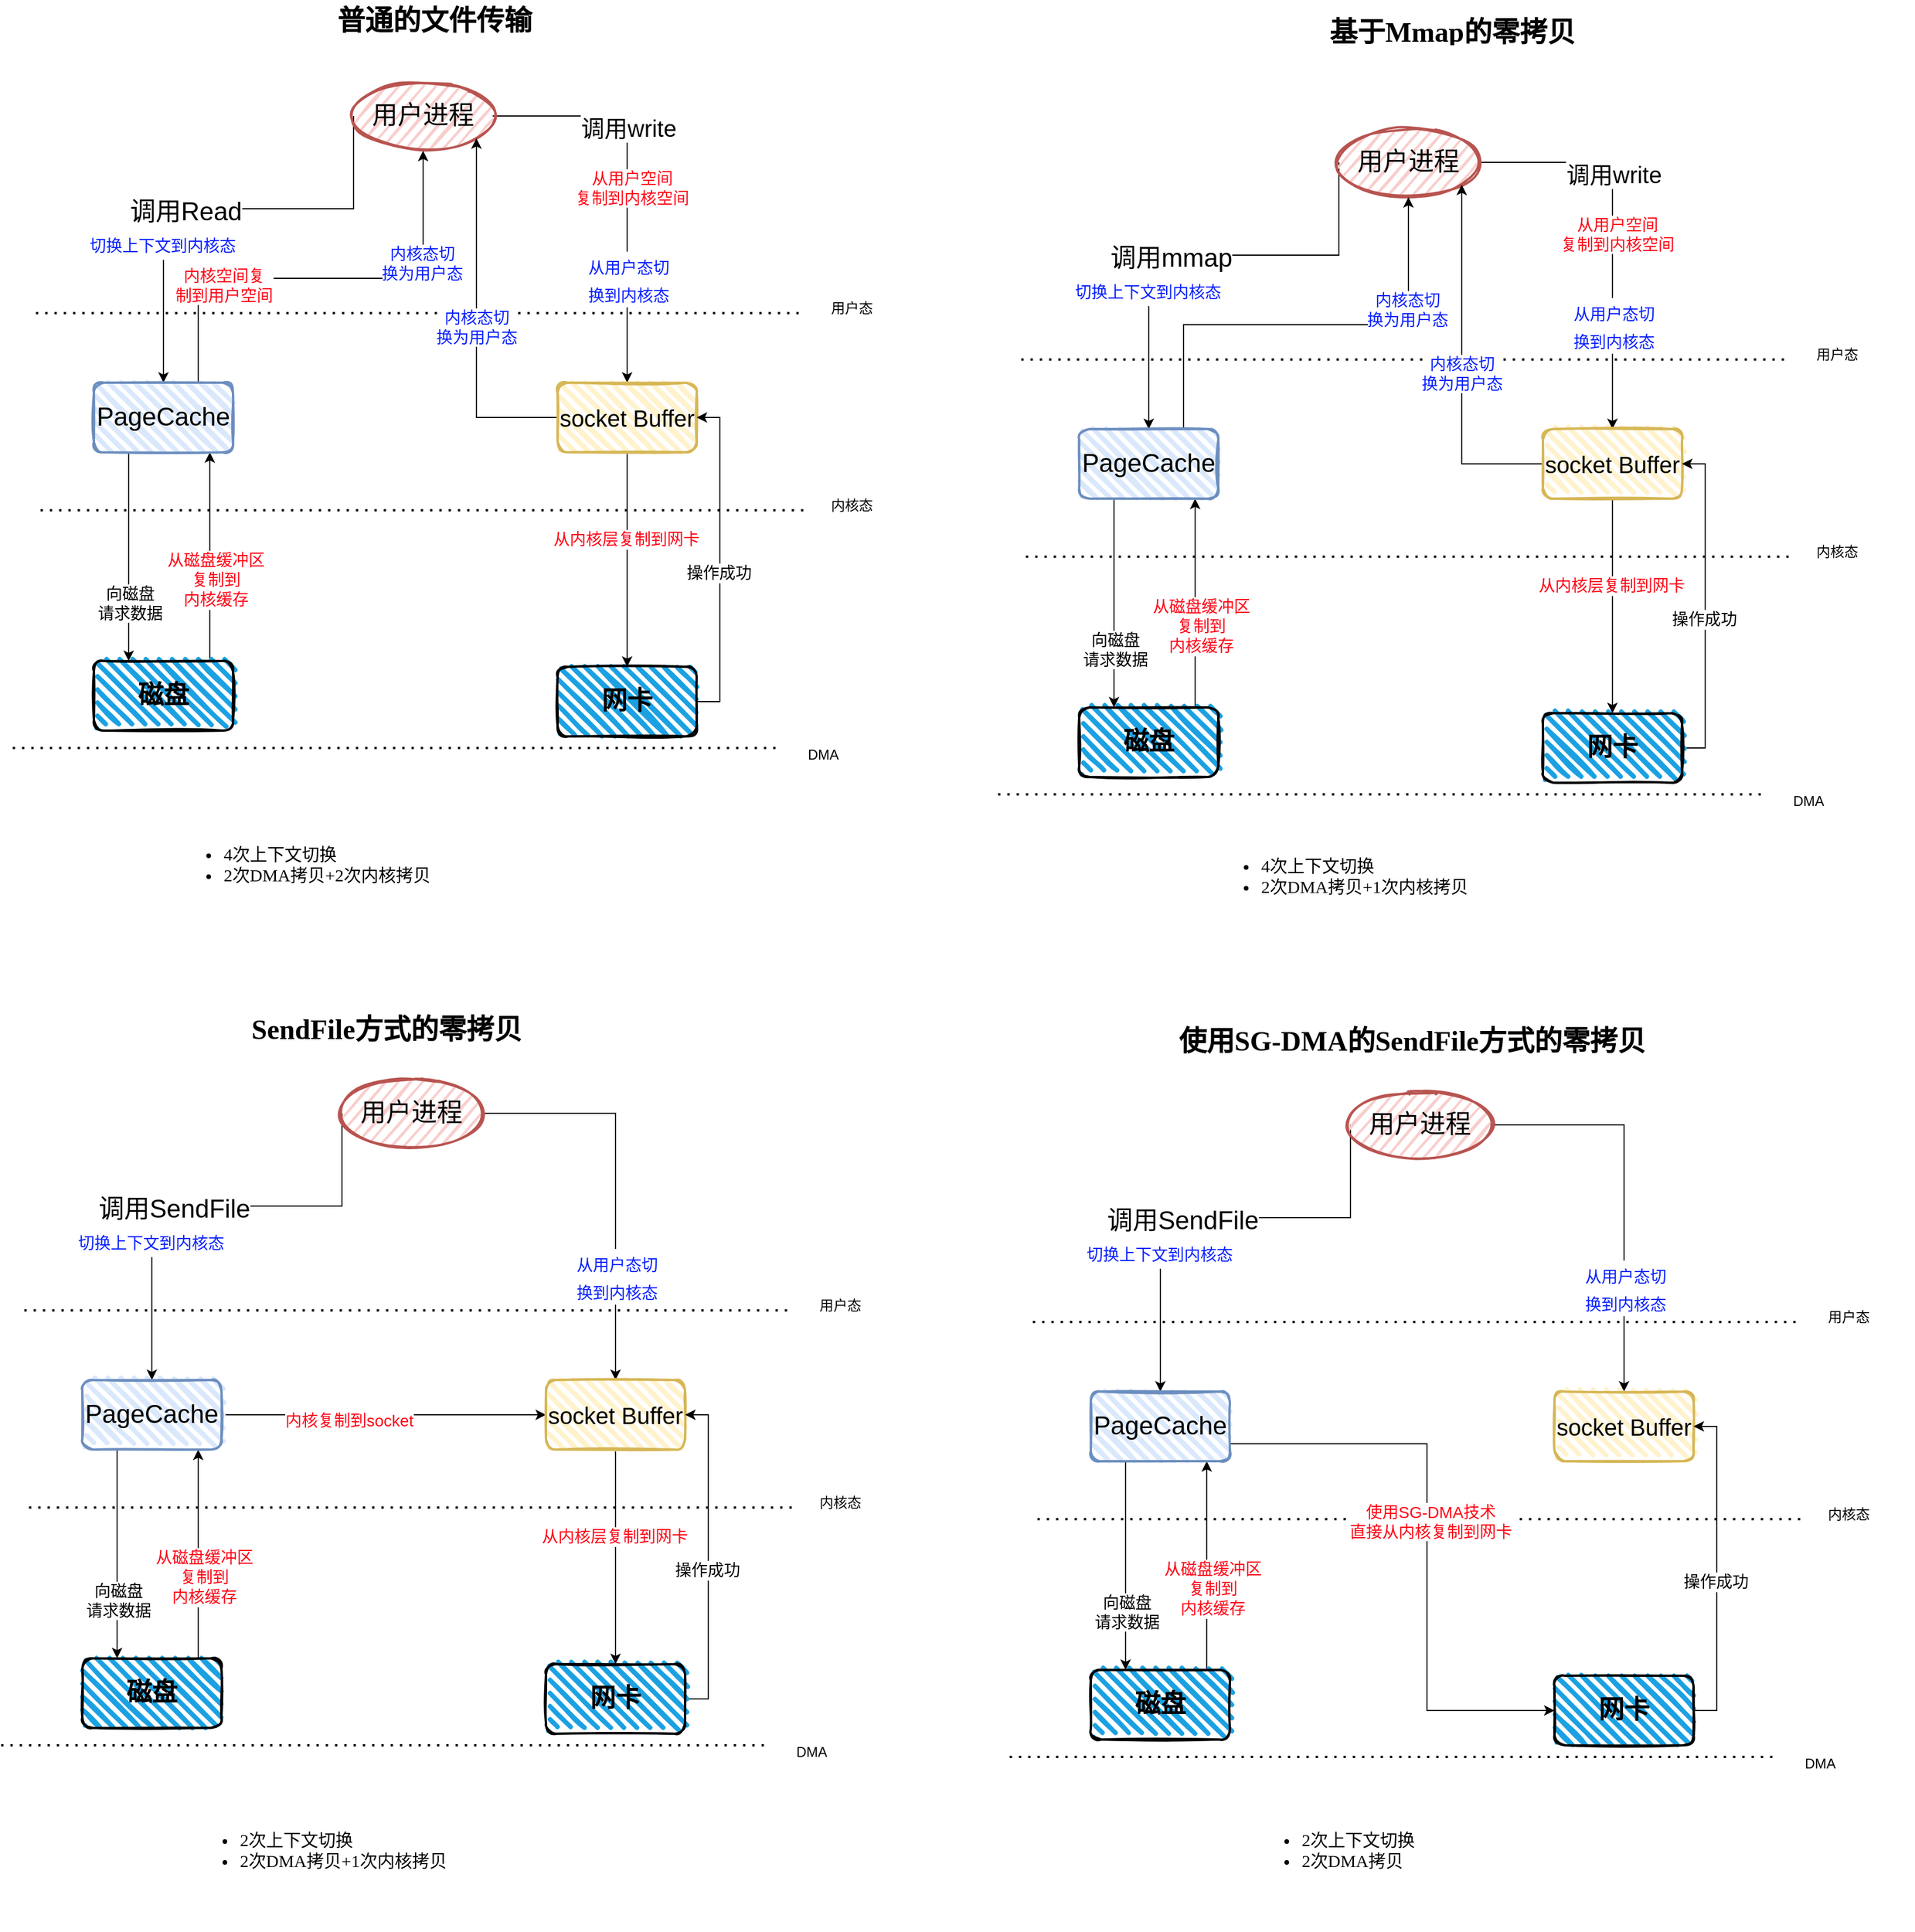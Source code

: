 <mxfile version="20.0.3" type="github">
  <diagram id="3L6O_lImzKorQvmIJOO7" name="第 1 页">
    <mxGraphModel dx="2946" dy="1603" grid="1" gridSize="10" guides="1" tooltips="1" connect="1" arrows="1" fold="1" page="1" pageScale="1" pageWidth="827" pageHeight="1169" math="0" shadow="0">
      <root>
        <mxCell id="0" />
        <mxCell id="1" parent="0" />
        <mxCell id="mh9Fd2oe_hD2y2MzJxfC-1" value="" style="endArrow=none;dashed=1;html=1;dashPattern=1 3;strokeWidth=2;rounded=0;" edge="1" parent="1">
          <mxGeometry width="50" height="50" relative="1" as="geometry">
            <mxPoint x="80" y="310" as="sourcePoint" />
            <mxPoint x="740" y="310" as="targetPoint" />
          </mxGeometry>
        </mxCell>
        <mxCell id="mh9Fd2oe_hD2y2MzJxfC-2" value="" style="endArrow=none;dashed=1;html=1;dashPattern=1 3;strokeWidth=2;rounded=0;" edge="1" parent="1">
          <mxGeometry width="50" height="50" relative="1" as="geometry">
            <mxPoint x="84" y="480" as="sourcePoint" />
            <mxPoint x="744" y="480" as="targetPoint" />
          </mxGeometry>
        </mxCell>
        <mxCell id="mh9Fd2oe_hD2y2MzJxfC-3" value="" style="endArrow=none;dashed=1;html=1;dashPattern=1 3;strokeWidth=2;rounded=0;" edge="1" parent="1">
          <mxGeometry width="50" height="50" relative="1" as="geometry">
            <mxPoint x="60" y="685" as="sourcePoint" />
            <mxPoint x="720" y="685" as="targetPoint" />
            <Array as="points">
              <mxPoint x="380" y="685" />
            </Array>
          </mxGeometry>
        </mxCell>
        <mxCell id="mh9Fd2oe_hD2y2MzJxfC-4" value="用户态" style="text;strokeColor=none;fillColor=none;align=left;verticalAlign=middle;spacingLeft=4;spacingRight=4;overflow=hidden;points=[[0,0.5],[1,0.5]];portConstraint=eastwest;rotatable=0;" vertex="1" parent="1">
          <mxGeometry x="760" y="290" width="80" height="30" as="geometry" />
        </mxCell>
        <mxCell id="mh9Fd2oe_hD2y2MzJxfC-5" value="内核态" style="text;strokeColor=none;fillColor=none;align=left;verticalAlign=middle;spacingLeft=4;spacingRight=4;overflow=hidden;points=[[0,0.5],[1,0.5]];portConstraint=eastwest;rotatable=0;" vertex="1" parent="1">
          <mxGeometry x="760" y="460" width="80" height="30" as="geometry" />
        </mxCell>
        <mxCell id="mh9Fd2oe_hD2y2MzJxfC-6" value="DMA" style="text;strokeColor=none;fillColor=none;align=left;verticalAlign=middle;spacingLeft=4;spacingRight=4;overflow=hidden;points=[[0,0.5],[1,0.5]];portConstraint=eastwest;rotatable=0;" vertex="1" parent="1">
          <mxGeometry x="740" y="675" width="80" height="30" as="geometry" />
        </mxCell>
        <mxCell id="mh9Fd2oe_hD2y2MzJxfC-16" style="edgeStyle=orthogonalEdgeStyle;rounded=0;orthogonalLoop=1;jettySize=auto;html=1;fontSize=14;" edge="1" parent="1" source="mh9Fd2oe_hD2y2MzJxfC-7" target="mh9Fd2oe_hD2y2MzJxfC-12">
          <mxGeometry relative="1" as="geometry">
            <mxPoint x="190" y="490" as="targetPoint" />
            <Array as="points">
              <mxPoint x="230" y="500" />
              <mxPoint x="230" y="500" />
            </Array>
          </mxGeometry>
        </mxCell>
        <mxCell id="mh9Fd2oe_hD2y2MzJxfC-18" value="从磁盘缓冲区&lt;br&gt;复制到&lt;br&gt;内核缓存" style="edgeLabel;html=1;align=center;verticalAlign=middle;resizable=0;points=[];fontSize=14;fontColor=#FF0516;" vertex="1" connectable="0" parent="mh9Fd2oe_hD2y2MzJxfC-16">
          <mxGeometry x="0.222" y="-5" relative="1" as="geometry">
            <mxPoint y="40" as="offset" />
          </mxGeometry>
        </mxCell>
        <mxCell id="mh9Fd2oe_hD2y2MzJxfC-7" value="&lt;b&gt;&lt;font style=&quot;font-size: 22px;&quot;&gt;磁盘&lt;/font&gt;&lt;/b&gt;" style="rounded=1;whiteSpace=wrap;html=1;strokeWidth=2;fillWeight=4;hachureGap=8;hachureAngle=45;fillColor=#1ba1e2;sketch=1;" vertex="1" parent="1">
          <mxGeometry x="130" y="610" width="120" height="60" as="geometry" />
        </mxCell>
        <mxCell id="mh9Fd2oe_hD2y2MzJxfC-11" style="edgeStyle=orthogonalEdgeStyle;rounded=0;orthogonalLoop=1;jettySize=auto;html=1;exitX=0;exitY=0.5;exitDx=0;exitDy=0;fontSize=22;" edge="1" parent="1" source="mh9Fd2oe_hD2y2MzJxfC-10" target="mh9Fd2oe_hD2y2MzJxfC-12">
          <mxGeometry relative="1" as="geometry">
            <mxPoint x="190" y="370" as="targetPoint" />
            <Array as="points">
              <mxPoint x="190" y="220" />
            </Array>
          </mxGeometry>
        </mxCell>
        <mxCell id="mh9Fd2oe_hD2y2MzJxfC-13" value="调用Read" style="edgeLabel;html=1;align=center;verticalAlign=middle;resizable=0;points=[];fontSize=22;" vertex="1" connectable="0" parent="mh9Fd2oe_hD2y2MzJxfC-11">
          <mxGeometry x="0.142" y="3" relative="1" as="geometry">
            <mxPoint as="offset" />
          </mxGeometry>
        </mxCell>
        <mxCell id="mh9Fd2oe_hD2y2MzJxfC-14" value="&lt;font style=&quot;font-size: 14px;&quot;&gt;切换上下文到内核态&lt;/font&gt;" style="edgeLabel;html=1;align=center;verticalAlign=middle;resizable=0;points=[];fontSize=22;fontColor=#0820FF;" vertex="1" connectable="0" parent="mh9Fd2oe_hD2y2MzJxfC-11">
          <mxGeometry x="0.392" y="-1" relative="1" as="geometry">
            <mxPoint as="offset" />
          </mxGeometry>
        </mxCell>
        <mxCell id="mh9Fd2oe_hD2y2MzJxfC-23" style="edgeStyle=orthogonalEdgeStyle;rounded=0;orthogonalLoop=1;jettySize=auto;html=1;exitX=1;exitY=0.5;exitDx=0;exitDy=0;fontSize=20;" edge="1" parent="1" source="mh9Fd2oe_hD2y2MzJxfC-10" target="mh9Fd2oe_hD2y2MzJxfC-21">
          <mxGeometry relative="1" as="geometry">
            <mxPoint x="620" y="360" as="targetPoint" />
            <Array as="points">
              <mxPoint x="590" y="140" />
            </Array>
          </mxGeometry>
        </mxCell>
        <mxCell id="mh9Fd2oe_hD2y2MzJxfC-24" value="调用write" style="edgeLabel;html=1;align=center;verticalAlign=middle;resizable=0;points=[];fontSize=20;" vertex="1" connectable="0" parent="mh9Fd2oe_hD2y2MzJxfC-23">
          <mxGeometry x="0.022" y="1" relative="1" as="geometry">
            <mxPoint y="-51" as="offset" />
          </mxGeometry>
        </mxCell>
        <mxCell id="mh9Fd2oe_hD2y2MzJxfC-26" value="&lt;font style=&quot;font-size: 14px;&quot;&gt;从用户态切&lt;br&gt;换到内核态&lt;/font&gt;" style="edgeLabel;html=1;align=center;verticalAlign=middle;resizable=0;points=[];fontSize=20;fontColor=#0820FF;" vertex="1" connectable="0" parent="mh9Fd2oe_hD2y2MzJxfC-23">
          <mxGeometry x="0.479" y="1" relative="1" as="geometry">
            <mxPoint as="offset" />
          </mxGeometry>
        </mxCell>
        <mxCell id="mh9Fd2oe_hD2y2MzJxfC-37" value="从用户空间&lt;br&gt;复制到内核空间" style="edgeLabel;html=1;align=center;verticalAlign=middle;resizable=0;points=[];fontSize=14;fontColor=#FF0516;" vertex="1" connectable="0" parent="mh9Fd2oe_hD2y2MzJxfC-23">
          <mxGeometry x="0.025" y="4" relative="1" as="geometry">
            <mxPoint as="offset" />
          </mxGeometry>
        </mxCell>
        <mxCell id="mh9Fd2oe_hD2y2MzJxfC-10" value="用户进程" style="ellipse;whiteSpace=wrap;html=1;strokeWidth=2;fillWeight=2;hachureGap=8;fillColor=#f8cecc;fillStyle=dots;sketch=1;fontSize=22;strokeColor=#b85450;" vertex="1" parent="1">
          <mxGeometry x="354" y="110" width="120" height="60" as="geometry" />
        </mxCell>
        <mxCell id="mh9Fd2oe_hD2y2MzJxfC-15" style="edgeStyle=orthogonalEdgeStyle;rounded=0;orthogonalLoop=1;jettySize=auto;html=1;exitX=0.5;exitY=1;exitDx=0;exitDy=0;fontSize=14;" edge="1" parent="1" source="mh9Fd2oe_hD2y2MzJxfC-12" target="mh9Fd2oe_hD2y2MzJxfC-7">
          <mxGeometry relative="1" as="geometry">
            <Array as="points">
              <mxPoint x="160" y="430" />
            </Array>
          </mxGeometry>
        </mxCell>
        <mxCell id="mh9Fd2oe_hD2y2MzJxfC-17" value="向磁盘&lt;br&gt;请求数据" style="edgeLabel;html=1;align=center;verticalAlign=middle;resizable=0;points=[];fontSize=14;" vertex="1" connectable="0" parent="mh9Fd2oe_hD2y2MzJxfC-15">
          <mxGeometry x="0.007" y="1" relative="1" as="geometry">
            <mxPoint y="54" as="offset" />
          </mxGeometry>
        </mxCell>
        <mxCell id="mh9Fd2oe_hD2y2MzJxfC-19" style="edgeStyle=orthogonalEdgeStyle;rounded=0;orthogonalLoop=1;jettySize=auto;html=1;exitX=0.75;exitY=0;exitDx=0;exitDy=0;fontSize=14;entryX=0.5;entryY=1;entryDx=0;entryDy=0;" edge="1" parent="1" source="mh9Fd2oe_hD2y2MzJxfC-12" target="mh9Fd2oe_hD2y2MzJxfC-10">
          <mxGeometry relative="1" as="geometry">
            <mxPoint x="390" y="240" as="targetPoint" />
            <Array as="points">
              <mxPoint x="220" y="280" />
              <mxPoint x="414" y="280" />
            </Array>
          </mxGeometry>
        </mxCell>
        <mxCell id="mh9Fd2oe_hD2y2MzJxfC-32" value="内核态切&lt;br&gt;换为用户态" style="edgeLabel;html=1;align=center;verticalAlign=middle;resizable=0;points=[];fontSize=14;fontColor=#0820FF;" vertex="1" connectable="0" parent="mh9Fd2oe_hD2y2MzJxfC-19">
          <mxGeometry x="0.51" y="1" relative="1" as="geometry">
            <mxPoint as="offset" />
          </mxGeometry>
        </mxCell>
        <mxCell id="mh9Fd2oe_hD2y2MzJxfC-132" value="内核空间复&lt;br&gt;制到用户空间" style="edgeLabel;html=1;align=center;verticalAlign=middle;resizable=0;points=[];fontSize=14;fontColor=#FF0516;" vertex="1" connectable="0" parent="mh9Fd2oe_hD2y2MzJxfC-19">
          <mxGeometry x="-0.433" y="-6" relative="1" as="geometry">
            <mxPoint as="offset" />
          </mxGeometry>
        </mxCell>
        <mxCell id="mh9Fd2oe_hD2y2MzJxfC-12" value="PageCache" style="rounded=1;whiteSpace=wrap;html=1;strokeWidth=2;fillWeight=4;hachureGap=8;hachureAngle=45;fillColor=#dae8fc;sketch=1;fontSize=22;strokeColor=#6c8ebf;" vertex="1" parent="1">
          <mxGeometry x="130" y="370" width="120" height="60" as="geometry" />
        </mxCell>
        <mxCell id="mh9Fd2oe_hD2y2MzJxfC-30" style="edgeStyle=orthogonalEdgeStyle;rounded=0;orthogonalLoop=1;jettySize=auto;html=1;entryX=0.5;entryY=0;entryDx=0;entryDy=0;fontSize=14;" edge="1" parent="1" source="mh9Fd2oe_hD2y2MzJxfC-21" target="mh9Fd2oe_hD2y2MzJxfC-29">
          <mxGeometry relative="1" as="geometry" />
        </mxCell>
        <mxCell id="mh9Fd2oe_hD2y2MzJxfC-31" value="从内核层复制到网卡" style="edgeLabel;html=1;align=center;verticalAlign=middle;resizable=0;points=[];fontSize=14;fontColor=#FF0516;" vertex="1" connectable="0" parent="mh9Fd2oe_hD2y2MzJxfC-30">
          <mxGeometry x="-0.193" y="-1" relative="1" as="geometry">
            <mxPoint as="offset" />
          </mxGeometry>
        </mxCell>
        <mxCell id="mh9Fd2oe_hD2y2MzJxfC-35" style="edgeStyle=orthogonalEdgeStyle;rounded=0;orthogonalLoop=1;jettySize=auto;html=1;fontSize=14;" edge="1" parent="1" source="mh9Fd2oe_hD2y2MzJxfC-21" target="mh9Fd2oe_hD2y2MzJxfC-10">
          <mxGeometry relative="1" as="geometry">
            <mxPoint x="490" y="220" as="targetPoint" />
            <Array as="points">
              <mxPoint x="460" y="400" />
            </Array>
          </mxGeometry>
        </mxCell>
        <mxCell id="mh9Fd2oe_hD2y2MzJxfC-36" value="内核态切&lt;br&gt;换为用户态" style="edgeLabel;html=1;align=center;verticalAlign=middle;resizable=0;points=[];fontSize=14;fontColor=#0820FF;" vertex="1" connectable="0" parent="mh9Fd2oe_hD2y2MzJxfC-35">
          <mxGeometry x="-0.236" relative="1" as="geometry">
            <mxPoint y="-30" as="offset" />
          </mxGeometry>
        </mxCell>
        <mxCell id="mh9Fd2oe_hD2y2MzJxfC-21" value="&lt;font style=&quot;font-size: 20px;&quot;&gt;socket Buffer&lt;/font&gt;" style="rounded=1;whiteSpace=wrap;html=1;strokeWidth=2;fillWeight=4;hachureGap=8;hachureAngle=45;fillColor=#fff2cc;sketch=1;fontSize=14;strokeColor=#d6b656;" vertex="1" parent="1">
          <mxGeometry x="530" y="370" width="120" height="60" as="geometry" />
        </mxCell>
        <mxCell id="mh9Fd2oe_hD2y2MzJxfC-33" style="edgeStyle=orthogonalEdgeStyle;rounded=0;orthogonalLoop=1;jettySize=auto;html=1;entryX=1;entryY=0.5;entryDx=0;entryDy=0;fontSize=14;" edge="1" parent="1" source="mh9Fd2oe_hD2y2MzJxfC-29" target="mh9Fd2oe_hD2y2MzJxfC-21">
          <mxGeometry relative="1" as="geometry">
            <Array as="points">
              <mxPoint x="670" y="645" />
              <mxPoint x="670" y="400" />
            </Array>
          </mxGeometry>
        </mxCell>
        <mxCell id="mh9Fd2oe_hD2y2MzJxfC-34" value="操作成功" style="edgeLabel;html=1;align=center;verticalAlign=middle;resizable=0;points=[];fontSize=14;" vertex="1" connectable="0" parent="mh9Fd2oe_hD2y2MzJxfC-33">
          <mxGeometry x="-0.081" y="1" relative="1" as="geometry">
            <mxPoint as="offset" />
          </mxGeometry>
        </mxCell>
        <mxCell id="mh9Fd2oe_hD2y2MzJxfC-29" value="&lt;b&gt;&lt;font style=&quot;font-size: 22px;&quot;&gt;网卡&lt;/font&gt;&lt;/b&gt;" style="rounded=1;whiteSpace=wrap;html=1;strokeWidth=2;fillWeight=4;hachureGap=8;hachureAngle=45;fillColor=#1ba1e2;sketch=1;" vertex="1" parent="1">
          <mxGeometry x="530" y="615" width="120" height="60" as="geometry" />
        </mxCell>
        <mxCell id="mh9Fd2oe_hD2y2MzJxfC-42" value="" style="endArrow=none;dashed=1;html=1;dashPattern=1 3;strokeWidth=2;rounded=0;" edge="1" parent="1">
          <mxGeometry width="50" height="50" relative="1" as="geometry">
            <mxPoint x="70" y="1170" as="sourcePoint" />
            <mxPoint x="730" y="1170" as="targetPoint" />
          </mxGeometry>
        </mxCell>
        <mxCell id="mh9Fd2oe_hD2y2MzJxfC-43" value="" style="endArrow=none;dashed=1;html=1;dashPattern=1 3;strokeWidth=2;rounded=0;" edge="1" parent="1">
          <mxGeometry width="50" height="50" relative="1" as="geometry">
            <mxPoint x="74" y="1340" as="sourcePoint" />
            <mxPoint x="734" y="1340" as="targetPoint" />
          </mxGeometry>
        </mxCell>
        <mxCell id="mh9Fd2oe_hD2y2MzJxfC-44" value="" style="endArrow=none;dashed=1;html=1;dashPattern=1 3;strokeWidth=2;rounded=0;" edge="1" parent="1">
          <mxGeometry width="50" height="50" relative="1" as="geometry">
            <mxPoint x="50" y="1545" as="sourcePoint" />
            <mxPoint x="710" y="1545" as="targetPoint" />
            <Array as="points">
              <mxPoint x="370" y="1545" />
            </Array>
          </mxGeometry>
        </mxCell>
        <mxCell id="mh9Fd2oe_hD2y2MzJxfC-45" value="用户态" style="text;strokeColor=none;fillColor=none;align=left;verticalAlign=middle;spacingLeft=4;spacingRight=4;overflow=hidden;points=[[0,0.5],[1,0.5]];portConstraint=eastwest;rotatable=0;" vertex="1" parent="1">
          <mxGeometry x="750" y="1150" width="80" height="30" as="geometry" />
        </mxCell>
        <mxCell id="mh9Fd2oe_hD2y2MzJxfC-46" value="内核态" style="text;strokeColor=none;fillColor=none;align=left;verticalAlign=middle;spacingLeft=4;spacingRight=4;overflow=hidden;points=[[0,0.5],[1,0.5]];portConstraint=eastwest;rotatable=0;" vertex="1" parent="1">
          <mxGeometry x="750" y="1320" width="80" height="30" as="geometry" />
        </mxCell>
        <mxCell id="mh9Fd2oe_hD2y2MzJxfC-47" value="DMA" style="text;strokeColor=none;fillColor=none;align=left;verticalAlign=middle;spacingLeft=4;spacingRight=4;overflow=hidden;points=[[0,0.5],[1,0.5]];portConstraint=eastwest;rotatable=0;" vertex="1" parent="1">
          <mxGeometry x="730" y="1535" width="80" height="30" as="geometry" />
        </mxCell>
        <mxCell id="mh9Fd2oe_hD2y2MzJxfC-48" style="edgeStyle=orthogonalEdgeStyle;rounded=0;orthogonalLoop=1;jettySize=auto;html=1;fontSize=14;" edge="1" parent="1" source="mh9Fd2oe_hD2y2MzJxfC-50" target="mh9Fd2oe_hD2y2MzJxfC-63">
          <mxGeometry relative="1" as="geometry">
            <mxPoint x="180" y="1350" as="targetPoint" />
            <Array as="points">
              <mxPoint x="220" y="1360" />
              <mxPoint x="220" y="1360" />
            </Array>
          </mxGeometry>
        </mxCell>
        <mxCell id="mh9Fd2oe_hD2y2MzJxfC-49" value="从磁盘缓冲区&lt;br&gt;复制到&lt;br&gt;内核缓存" style="edgeLabel;html=1;align=center;verticalAlign=middle;resizable=0;points=[];fontSize=14;fontColor=#FF0516;" vertex="1" connectable="0" parent="mh9Fd2oe_hD2y2MzJxfC-48">
          <mxGeometry x="0.222" y="-5" relative="1" as="geometry">
            <mxPoint y="40" as="offset" />
          </mxGeometry>
        </mxCell>
        <mxCell id="mh9Fd2oe_hD2y2MzJxfC-50" value="&lt;b&gt;&lt;font style=&quot;font-size: 22px;&quot;&gt;磁盘&lt;/font&gt;&lt;/b&gt;" style="rounded=1;whiteSpace=wrap;html=1;strokeWidth=2;fillWeight=4;hachureGap=8;hachureAngle=45;fillColor=#1ba1e2;sketch=1;" vertex="1" parent="1">
          <mxGeometry x="120" y="1470" width="120" height="60" as="geometry" />
        </mxCell>
        <mxCell id="mh9Fd2oe_hD2y2MzJxfC-51" style="edgeStyle=orthogonalEdgeStyle;rounded=0;orthogonalLoop=1;jettySize=auto;html=1;exitX=0;exitY=0.5;exitDx=0;exitDy=0;fontSize=22;" edge="1" parent="1" source="mh9Fd2oe_hD2y2MzJxfC-58" target="mh9Fd2oe_hD2y2MzJxfC-63">
          <mxGeometry relative="1" as="geometry">
            <mxPoint x="180" y="1230" as="targetPoint" />
            <Array as="points">
              <mxPoint x="180" y="1080" />
            </Array>
          </mxGeometry>
        </mxCell>
        <mxCell id="mh9Fd2oe_hD2y2MzJxfC-52" value="调用SendFile" style="edgeLabel;html=1;align=center;verticalAlign=middle;resizable=0;points=[];fontSize=22;" vertex="1" connectable="0" parent="mh9Fd2oe_hD2y2MzJxfC-51">
          <mxGeometry x="0.142" y="3" relative="1" as="geometry">
            <mxPoint as="offset" />
          </mxGeometry>
        </mxCell>
        <mxCell id="mh9Fd2oe_hD2y2MzJxfC-53" value="&lt;font style=&quot;font-size: 14px;&quot;&gt;切换上下文到内核态&lt;/font&gt;" style="edgeLabel;html=1;align=center;verticalAlign=middle;resizable=0;points=[];fontSize=22;fontColor=#0820FF;" vertex="1" connectable="0" parent="mh9Fd2oe_hD2y2MzJxfC-51">
          <mxGeometry x="0.392" y="-1" relative="1" as="geometry">
            <mxPoint as="offset" />
          </mxGeometry>
        </mxCell>
        <mxCell id="mh9Fd2oe_hD2y2MzJxfC-54" style="edgeStyle=orthogonalEdgeStyle;rounded=0;orthogonalLoop=1;jettySize=auto;html=1;exitX=1;exitY=0.5;exitDx=0;exitDy=0;fontSize=20;" edge="1" parent="1" source="mh9Fd2oe_hD2y2MzJxfC-58" target="mh9Fd2oe_hD2y2MzJxfC-68">
          <mxGeometry relative="1" as="geometry">
            <mxPoint x="610" y="1220" as="targetPoint" />
            <Array as="points">
              <mxPoint x="580" y="1000" />
            </Array>
          </mxGeometry>
        </mxCell>
        <mxCell id="mh9Fd2oe_hD2y2MzJxfC-56" value="&lt;font style=&quot;font-size: 14px;&quot;&gt;从用户态切&lt;br&gt;换到内核态&lt;/font&gt;" style="edgeLabel;html=1;align=center;verticalAlign=middle;resizable=0;points=[];fontSize=20;fontColor=#0820FF;" vertex="1" connectable="0" parent="mh9Fd2oe_hD2y2MzJxfC-54">
          <mxGeometry x="0.479" y="1" relative="1" as="geometry">
            <mxPoint as="offset" />
          </mxGeometry>
        </mxCell>
        <mxCell id="mh9Fd2oe_hD2y2MzJxfC-58" value="用户进程" style="ellipse;whiteSpace=wrap;html=1;strokeWidth=2;fillWeight=2;hachureGap=8;fillColor=#f8cecc;fillStyle=dots;sketch=1;fontSize=22;strokeColor=#b85450;" vertex="1" parent="1">
          <mxGeometry x="344" y="970" width="120" height="60" as="geometry" />
        </mxCell>
        <mxCell id="mh9Fd2oe_hD2y2MzJxfC-59" style="edgeStyle=orthogonalEdgeStyle;rounded=0;orthogonalLoop=1;jettySize=auto;html=1;exitX=0.5;exitY=1;exitDx=0;exitDy=0;fontSize=14;" edge="1" parent="1" source="mh9Fd2oe_hD2y2MzJxfC-63" target="mh9Fd2oe_hD2y2MzJxfC-50">
          <mxGeometry relative="1" as="geometry">
            <Array as="points">
              <mxPoint x="150" y="1290" />
            </Array>
          </mxGeometry>
        </mxCell>
        <mxCell id="mh9Fd2oe_hD2y2MzJxfC-60" value="向磁盘&lt;br&gt;请求数据" style="edgeLabel;html=1;align=center;verticalAlign=middle;resizable=0;points=[];fontSize=14;" vertex="1" connectable="0" parent="mh9Fd2oe_hD2y2MzJxfC-59">
          <mxGeometry x="0.007" y="1" relative="1" as="geometry">
            <mxPoint y="54" as="offset" />
          </mxGeometry>
        </mxCell>
        <mxCell id="mh9Fd2oe_hD2y2MzJxfC-133" style="edgeStyle=orthogonalEdgeStyle;rounded=0;orthogonalLoop=1;jettySize=auto;html=1;exitX=1;exitY=0.5;exitDx=0;exitDy=0;fontSize=14;fontColor=#FF0516;strokeColor=#000000;" edge="1" parent="1" source="mh9Fd2oe_hD2y2MzJxfC-63" target="mh9Fd2oe_hD2y2MzJxfC-68">
          <mxGeometry relative="1" as="geometry" />
        </mxCell>
        <mxCell id="mh9Fd2oe_hD2y2MzJxfC-134" value="内核复制到socket" style="edgeLabel;html=1;align=center;verticalAlign=middle;resizable=0;points=[];fontSize=14;fontColor=#FF0516;" vertex="1" connectable="0" parent="mh9Fd2oe_hD2y2MzJxfC-133">
          <mxGeometry x="-0.213" y="-5" relative="1" as="geometry">
            <mxPoint as="offset" />
          </mxGeometry>
        </mxCell>
        <mxCell id="mh9Fd2oe_hD2y2MzJxfC-63" value="PageCache" style="rounded=1;whiteSpace=wrap;html=1;strokeWidth=2;fillWeight=4;hachureGap=8;hachureAngle=45;fillColor=#dae8fc;sketch=1;fontSize=22;strokeColor=#6c8ebf;" vertex="1" parent="1">
          <mxGeometry x="120" y="1230" width="120" height="60" as="geometry" />
        </mxCell>
        <mxCell id="mh9Fd2oe_hD2y2MzJxfC-64" style="edgeStyle=orthogonalEdgeStyle;rounded=0;orthogonalLoop=1;jettySize=auto;html=1;entryX=0.5;entryY=0;entryDx=0;entryDy=0;fontSize=14;" edge="1" parent="1" source="mh9Fd2oe_hD2y2MzJxfC-68" target="mh9Fd2oe_hD2y2MzJxfC-71">
          <mxGeometry relative="1" as="geometry" />
        </mxCell>
        <mxCell id="mh9Fd2oe_hD2y2MzJxfC-65" value="从内核层复制到网卡" style="edgeLabel;html=1;align=center;verticalAlign=middle;resizable=0;points=[];fontSize=14;fontColor=#FF0516;" vertex="1" connectable="0" parent="mh9Fd2oe_hD2y2MzJxfC-64">
          <mxGeometry x="-0.193" y="-1" relative="1" as="geometry">
            <mxPoint as="offset" />
          </mxGeometry>
        </mxCell>
        <mxCell id="mh9Fd2oe_hD2y2MzJxfC-68" value="&lt;font style=&quot;font-size: 20px;&quot;&gt;socket Buffer&lt;/font&gt;" style="rounded=1;whiteSpace=wrap;html=1;strokeWidth=2;fillWeight=4;hachureGap=8;hachureAngle=45;fillColor=#fff2cc;sketch=1;fontSize=14;strokeColor=#d6b656;" vertex="1" parent="1">
          <mxGeometry x="520" y="1230" width="120" height="60" as="geometry" />
        </mxCell>
        <mxCell id="mh9Fd2oe_hD2y2MzJxfC-69" style="edgeStyle=orthogonalEdgeStyle;rounded=0;orthogonalLoop=1;jettySize=auto;html=1;entryX=1;entryY=0.5;entryDx=0;entryDy=0;fontSize=14;" edge="1" parent="1" source="mh9Fd2oe_hD2y2MzJxfC-71" target="mh9Fd2oe_hD2y2MzJxfC-68">
          <mxGeometry relative="1" as="geometry">
            <Array as="points">
              <mxPoint x="660" y="1505" />
              <mxPoint x="660" y="1260" />
            </Array>
          </mxGeometry>
        </mxCell>
        <mxCell id="mh9Fd2oe_hD2y2MzJxfC-70" value="操作成功" style="edgeLabel;html=1;align=center;verticalAlign=middle;resizable=0;points=[];fontSize=14;" vertex="1" connectable="0" parent="mh9Fd2oe_hD2y2MzJxfC-69">
          <mxGeometry x="-0.081" y="1" relative="1" as="geometry">
            <mxPoint as="offset" />
          </mxGeometry>
        </mxCell>
        <mxCell id="mh9Fd2oe_hD2y2MzJxfC-71" value="&lt;b&gt;&lt;font style=&quot;font-size: 22px;&quot;&gt;网卡&lt;/font&gt;&lt;/b&gt;" style="rounded=1;whiteSpace=wrap;html=1;strokeWidth=2;fillWeight=4;hachureGap=8;hachureAngle=45;fillColor=#1ba1e2;sketch=1;" vertex="1" parent="1">
          <mxGeometry x="520" y="1475" width="120" height="60" as="geometry" />
        </mxCell>
        <mxCell id="mh9Fd2oe_hD2y2MzJxfC-72" value="" style="endArrow=none;dashed=1;html=1;dashPattern=1 3;strokeWidth=2;rounded=0;" edge="1" parent="1">
          <mxGeometry width="50" height="50" relative="1" as="geometry">
            <mxPoint x="930" y="350" as="sourcePoint" />
            <mxPoint x="1590" y="350" as="targetPoint" />
          </mxGeometry>
        </mxCell>
        <mxCell id="mh9Fd2oe_hD2y2MzJxfC-73" value="" style="endArrow=none;dashed=1;html=1;dashPattern=1 3;strokeWidth=2;rounded=0;" edge="1" parent="1">
          <mxGeometry width="50" height="50" relative="1" as="geometry">
            <mxPoint x="934" y="520" as="sourcePoint" />
            <mxPoint x="1594" y="520" as="targetPoint" />
          </mxGeometry>
        </mxCell>
        <mxCell id="mh9Fd2oe_hD2y2MzJxfC-74" value="" style="endArrow=none;dashed=1;html=1;dashPattern=1 3;strokeWidth=2;rounded=0;" edge="1" parent="1">
          <mxGeometry width="50" height="50" relative="1" as="geometry">
            <mxPoint x="910" y="725" as="sourcePoint" />
            <mxPoint x="1570" y="725" as="targetPoint" />
            <Array as="points">
              <mxPoint x="1230" y="725" />
            </Array>
          </mxGeometry>
        </mxCell>
        <mxCell id="mh9Fd2oe_hD2y2MzJxfC-75" value="用户态" style="text;strokeColor=none;fillColor=none;align=left;verticalAlign=middle;spacingLeft=4;spacingRight=4;overflow=hidden;points=[[0,0.5],[1,0.5]];portConstraint=eastwest;rotatable=0;" vertex="1" parent="1">
          <mxGeometry x="1610" y="330" width="80" height="30" as="geometry" />
        </mxCell>
        <mxCell id="mh9Fd2oe_hD2y2MzJxfC-76" value="内核态" style="text;strokeColor=none;fillColor=none;align=left;verticalAlign=middle;spacingLeft=4;spacingRight=4;overflow=hidden;points=[[0,0.5],[1,0.5]];portConstraint=eastwest;rotatable=0;" vertex="1" parent="1">
          <mxGeometry x="1610" y="500" width="80" height="30" as="geometry" />
        </mxCell>
        <mxCell id="mh9Fd2oe_hD2y2MzJxfC-77" value="DMA" style="text;strokeColor=none;fillColor=none;align=left;verticalAlign=middle;spacingLeft=4;spacingRight=4;overflow=hidden;points=[[0,0.5],[1,0.5]];portConstraint=eastwest;rotatable=0;" vertex="1" parent="1">
          <mxGeometry x="1590" y="715" width="80" height="30" as="geometry" />
        </mxCell>
        <mxCell id="mh9Fd2oe_hD2y2MzJxfC-78" style="edgeStyle=orthogonalEdgeStyle;rounded=0;orthogonalLoop=1;jettySize=auto;html=1;fontSize=14;" edge="1" parent="1" source="mh9Fd2oe_hD2y2MzJxfC-80" target="mh9Fd2oe_hD2y2MzJxfC-93">
          <mxGeometry relative="1" as="geometry">
            <mxPoint x="1040" y="530" as="targetPoint" />
            <Array as="points">
              <mxPoint x="1080" y="540" />
              <mxPoint x="1080" y="540" />
            </Array>
          </mxGeometry>
        </mxCell>
        <mxCell id="mh9Fd2oe_hD2y2MzJxfC-79" value="从磁盘缓冲区&lt;br&gt;复制到&lt;br&gt;内核缓存" style="edgeLabel;html=1;align=center;verticalAlign=middle;resizable=0;points=[];fontSize=14;fontColor=#FF0516;" vertex="1" connectable="0" parent="mh9Fd2oe_hD2y2MzJxfC-78">
          <mxGeometry x="0.222" y="-5" relative="1" as="geometry">
            <mxPoint y="40" as="offset" />
          </mxGeometry>
        </mxCell>
        <mxCell id="mh9Fd2oe_hD2y2MzJxfC-80" value="&lt;b&gt;&lt;font style=&quot;font-size: 22px;&quot;&gt;磁盘&lt;/font&gt;&lt;/b&gt;" style="rounded=1;whiteSpace=wrap;html=1;strokeWidth=2;fillWeight=4;hachureGap=8;hachureAngle=45;fillColor=#1ba1e2;sketch=1;" vertex="1" parent="1">
          <mxGeometry x="980" y="650" width="120" height="60" as="geometry" />
        </mxCell>
        <mxCell id="mh9Fd2oe_hD2y2MzJxfC-81" style="edgeStyle=orthogonalEdgeStyle;rounded=0;orthogonalLoop=1;jettySize=auto;html=1;exitX=0;exitY=0.5;exitDx=0;exitDy=0;fontSize=22;" edge="1" parent="1" source="mh9Fd2oe_hD2y2MzJxfC-88" target="mh9Fd2oe_hD2y2MzJxfC-93">
          <mxGeometry relative="1" as="geometry">
            <mxPoint x="1040" y="410" as="targetPoint" />
            <Array as="points">
              <mxPoint x="1040" y="260" />
            </Array>
          </mxGeometry>
        </mxCell>
        <mxCell id="mh9Fd2oe_hD2y2MzJxfC-82" value="调用mmap" style="edgeLabel;html=1;align=center;verticalAlign=middle;resizable=0;points=[];fontSize=22;" vertex="1" connectable="0" parent="mh9Fd2oe_hD2y2MzJxfC-81">
          <mxGeometry x="0.142" y="3" relative="1" as="geometry">
            <mxPoint as="offset" />
          </mxGeometry>
        </mxCell>
        <mxCell id="mh9Fd2oe_hD2y2MzJxfC-83" value="&lt;font style=&quot;font-size: 14px;&quot;&gt;切换上下文到内核态&lt;/font&gt;" style="edgeLabel;html=1;align=center;verticalAlign=middle;resizable=0;points=[];fontSize=22;fontColor=#0820FF;" vertex="1" connectable="0" parent="mh9Fd2oe_hD2y2MzJxfC-81">
          <mxGeometry x="0.392" y="-1" relative="1" as="geometry">
            <mxPoint as="offset" />
          </mxGeometry>
        </mxCell>
        <mxCell id="mh9Fd2oe_hD2y2MzJxfC-84" style="edgeStyle=orthogonalEdgeStyle;rounded=0;orthogonalLoop=1;jettySize=auto;html=1;exitX=1;exitY=0.5;exitDx=0;exitDy=0;fontSize=20;" edge="1" parent="1" source="mh9Fd2oe_hD2y2MzJxfC-88" target="mh9Fd2oe_hD2y2MzJxfC-98">
          <mxGeometry relative="1" as="geometry">
            <mxPoint x="1470" y="400" as="targetPoint" />
            <Array as="points">
              <mxPoint x="1440" y="180" />
            </Array>
          </mxGeometry>
        </mxCell>
        <mxCell id="mh9Fd2oe_hD2y2MzJxfC-85" value="调用write" style="edgeLabel;html=1;align=center;verticalAlign=middle;resizable=0;points=[];fontSize=20;" vertex="1" connectable="0" parent="mh9Fd2oe_hD2y2MzJxfC-84">
          <mxGeometry x="0.022" y="1" relative="1" as="geometry">
            <mxPoint y="-51" as="offset" />
          </mxGeometry>
        </mxCell>
        <mxCell id="mh9Fd2oe_hD2y2MzJxfC-86" value="&lt;font style=&quot;font-size: 14px;&quot;&gt;从用户态切&lt;br&gt;换到内核态&lt;/font&gt;" style="edgeLabel;html=1;align=center;verticalAlign=middle;resizable=0;points=[];fontSize=20;fontColor=#0820FF;" vertex="1" connectable="0" parent="mh9Fd2oe_hD2y2MzJxfC-84">
          <mxGeometry x="0.479" y="1" relative="1" as="geometry">
            <mxPoint as="offset" />
          </mxGeometry>
        </mxCell>
        <mxCell id="mh9Fd2oe_hD2y2MzJxfC-87" value="从用户空间&lt;br&gt;复制到内核空间" style="edgeLabel;html=1;align=center;verticalAlign=middle;resizable=0;points=[];fontSize=14;fontColor=#FF0516;" vertex="1" connectable="0" parent="mh9Fd2oe_hD2y2MzJxfC-84">
          <mxGeometry x="0.025" y="4" relative="1" as="geometry">
            <mxPoint as="offset" />
          </mxGeometry>
        </mxCell>
        <mxCell id="mh9Fd2oe_hD2y2MzJxfC-88" value="用户进程" style="ellipse;whiteSpace=wrap;html=1;strokeWidth=2;fillWeight=2;hachureGap=8;fillColor=#f8cecc;fillStyle=dots;sketch=1;fontSize=22;strokeColor=#b85450;" vertex="1" parent="1">
          <mxGeometry x="1204" y="150" width="120" height="60" as="geometry" />
        </mxCell>
        <mxCell id="mh9Fd2oe_hD2y2MzJxfC-89" style="edgeStyle=orthogonalEdgeStyle;rounded=0;orthogonalLoop=1;jettySize=auto;html=1;exitX=0.5;exitY=1;exitDx=0;exitDy=0;fontSize=14;" edge="1" parent="1" source="mh9Fd2oe_hD2y2MzJxfC-93" target="mh9Fd2oe_hD2y2MzJxfC-80">
          <mxGeometry relative="1" as="geometry">
            <Array as="points">
              <mxPoint x="1010" y="470" />
            </Array>
          </mxGeometry>
        </mxCell>
        <mxCell id="mh9Fd2oe_hD2y2MzJxfC-90" value="向磁盘&lt;br&gt;请求数据" style="edgeLabel;html=1;align=center;verticalAlign=middle;resizable=0;points=[];fontSize=14;" vertex="1" connectable="0" parent="mh9Fd2oe_hD2y2MzJxfC-89">
          <mxGeometry x="0.007" y="1" relative="1" as="geometry">
            <mxPoint y="54" as="offset" />
          </mxGeometry>
        </mxCell>
        <mxCell id="mh9Fd2oe_hD2y2MzJxfC-91" style="edgeStyle=orthogonalEdgeStyle;rounded=0;orthogonalLoop=1;jettySize=auto;html=1;exitX=0.75;exitY=0;exitDx=0;exitDy=0;fontSize=14;entryX=0.5;entryY=1;entryDx=0;entryDy=0;" edge="1" parent="1" source="mh9Fd2oe_hD2y2MzJxfC-93" target="mh9Fd2oe_hD2y2MzJxfC-88">
          <mxGeometry relative="1" as="geometry">
            <mxPoint x="1240" y="280" as="targetPoint" />
            <Array as="points">
              <mxPoint x="1070" y="320" />
              <mxPoint x="1264" y="320" />
            </Array>
          </mxGeometry>
        </mxCell>
        <mxCell id="mh9Fd2oe_hD2y2MzJxfC-92" value="内核态切&lt;br&gt;换为用户态" style="edgeLabel;html=1;align=center;verticalAlign=middle;resizable=0;points=[];fontSize=14;fontColor=#0820FF;" vertex="1" connectable="0" parent="mh9Fd2oe_hD2y2MzJxfC-91">
          <mxGeometry x="0.51" y="1" relative="1" as="geometry">
            <mxPoint as="offset" />
          </mxGeometry>
        </mxCell>
        <mxCell id="mh9Fd2oe_hD2y2MzJxfC-93" value="PageCache" style="rounded=1;whiteSpace=wrap;html=1;strokeWidth=2;fillWeight=4;hachureGap=8;hachureAngle=45;fillColor=#dae8fc;sketch=1;fontSize=22;strokeColor=#6c8ebf;" vertex="1" parent="1">
          <mxGeometry x="980" y="410" width="120" height="60" as="geometry" />
        </mxCell>
        <mxCell id="mh9Fd2oe_hD2y2MzJxfC-94" style="edgeStyle=orthogonalEdgeStyle;rounded=0;orthogonalLoop=1;jettySize=auto;html=1;entryX=0.5;entryY=0;entryDx=0;entryDy=0;fontSize=14;" edge="1" parent="1" source="mh9Fd2oe_hD2y2MzJxfC-98" target="mh9Fd2oe_hD2y2MzJxfC-101">
          <mxGeometry relative="1" as="geometry" />
        </mxCell>
        <mxCell id="mh9Fd2oe_hD2y2MzJxfC-95" value="从内核层复制到网卡" style="edgeLabel;html=1;align=center;verticalAlign=middle;resizable=0;points=[];fontSize=14;fontColor=#FF0516;" vertex="1" connectable="0" parent="mh9Fd2oe_hD2y2MzJxfC-94">
          <mxGeometry x="-0.193" y="-1" relative="1" as="geometry">
            <mxPoint as="offset" />
          </mxGeometry>
        </mxCell>
        <mxCell id="mh9Fd2oe_hD2y2MzJxfC-96" style="edgeStyle=orthogonalEdgeStyle;rounded=0;orthogonalLoop=1;jettySize=auto;html=1;fontSize=14;" edge="1" parent="1" source="mh9Fd2oe_hD2y2MzJxfC-98" target="mh9Fd2oe_hD2y2MzJxfC-88">
          <mxGeometry relative="1" as="geometry">
            <mxPoint x="1340" y="260" as="targetPoint" />
            <Array as="points">
              <mxPoint x="1310" y="440" />
            </Array>
          </mxGeometry>
        </mxCell>
        <mxCell id="mh9Fd2oe_hD2y2MzJxfC-97" value="内核态切&lt;br&gt;换为用户态" style="edgeLabel;html=1;align=center;verticalAlign=middle;resizable=0;points=[];fontSize=14;fontColor=#0820FF;" vertex="1" connectable="0" parent="mh9Fd2oe_hD2y2MzJxfC-96">
          <mxGeometry x="-0.236" relative="1" as="geometry">
            <mxPoint y="-30" as="offset" />
          </mxGeometry>
        </mxCell>
        <mxCell id="mh9Fd2oe_hD2y2MzJxfC-98" value="&lt;font style=&quot;font-size: 20px;&quot;&gt;socket Buffer&lt;/font&gt;" style="rounded=1;whiteSpace=wrap;html=1;strokeWidth=2;fillWeight=4;hachureGap=8;hachureAngle=45;fillColor=#fff2cc;sketch=1;fontSize=14;strokeColor=#d6b656;" vertex="1" parent="1">
          <mxGeometry x="1380" y="410" width="120" height="60" as="geometry" />
        </mxCell>
        <mxCell id="mh9Fd2oe_hD2y2MzJxfC-99" style="edgeStyle=orthogonalEdgeStyle;rounded=0;orthogonalLoop=1;jettySize=auto;html=1;entryX=1;entryY=0.5;entryDx=0;entryDy=0;fontSize=14;" edge="1" parent="1" source="mh9Fd2oe_hD2y2MzJxfC-101" target="mh9Fd2oe_hD2y2MzJxfC-98">
          <mxGeometry relative="1" as="geometry">
            <Array as="points">
              <mxPoint x="1520" y="685" />
              <mxPoint x="1520" y="440" />
            </Array>
          </mxGeometry>
        </mxCell>
        <mxCell id="mh9Fd2oe_hD2y2MzJxfC-100" value="操作成功" style="edgeLabel;html=1;align=center;verticalAlign=middle;resizable=0;points=[];fontSize=14;" vertex="1" connectable="0" parent="mh9Fd2oe_hD2y2MzJxfC-99">
          <mxGeometry x="-0.081" y="1" relative="1" as="geometry">
            <mxPoint as="offset" />
          </mxGeometry>
        </mxCell>
        <mxCell id="mh9Fd2oe_hD2y2MzJxfC-101" value="&lt;b&gt;&lt;font style=&quot;font-size: 22px;&quot;&gt;网卡&lt;/font&gt;&lt;/b&gt;" style="rounded=1;whiteSpace=wrap;html=1;strokeWidth=2;fillWeight=4;hachureGap=8;hachureAngle=45;fillColor=#1ba1e2;sketch=1;" vertex="1" parent="1">
          <mxGeometry x="1380" y="655" width="120" height="60" as="geometry" />
        </mxCell>
        <mxCell id="mh9Fd2oe_hD2y2MzJxfC-102" value="" style="endArrow=none;dashed=1;html=1;dashPattern=1 3;strokeWidth=2;rounded=0;" edge="1" parent="1">
          <mxGeometry width="50" height="50" relative="1" as="geometry">
            <mxPoint x="940" y="1180" as="sourcePoint" />
            <mxPoint x="1600" y="1180" as="targetPoint" />
          </mxGeometry>
        </mxCell>
        <mxCell id="mh9Fd2oe_hD2y2MzJxfC-103" value="" style="endArrow=none;dashed=1;html=1;dashPattern=1 3;strokeWidth=2;rounded=0;" edge="1" parent="1">
          <mxGeometry width="50" height="50" relative="1" as="geometry">
            <mxPoint x="944" y="1350" as="sourcePoint" />
            <mxPoint x="1604" y="1350" as="targetPoint" />
          </mxGeometry>
        </mxCell>
        <mxCell id="mh9Fd2oe_hD2y2MzJxfC-104" value="" style="endArrow=none;dashed=1;html=1;dashPattern=1 3;strokeWidth=2;rounded=0;" edge="1" parent="1">
          <mxGeometry width="50" height="50" relative="1" as="geometry">
            <mxPoint x="920" y="1555" as="sourcePoint" />
            <mxPoint x="1580" y="1555" as="targetPoint" />
            <Array as="points">
              <mxPoint x="1240" y="1555" />
            </Array>
          </mxGeometry>
        </mxCell>
        <mxCell id="mh9Fd2oe_hD2y2MzJxfC-105" value="用户态" style="text;strokeColor=none;fillColor=none;align=left;verticalAlign=middle;spacingLeft=4;spacingRight=4;overflow=hidden;points=[[0,0.5],[1,0.5]];portConstraint=eastwest;rotatable=0;" vertex="1" parent="1">
          <mxGeometry x="1620" y="1160" width="80" height="30" as="geometry" />
        </mxCell>
        <mxCell id="mh9Fd2oe_hD2y2MzJxfC-106" value="内核态" style="text;strokeColor=none;fillColor=none;align=left;verticalAlign=middle;spacingLeft=4;spacingRight=4;overflow=hidden;points=[[0,0.5],[1,0.5]];portConstraint=eastwest;rotatable=0;" vertex="1" parent="1">
          <mxGeometry x="1620" y="1330" width="80" height="30" as="geometry" />
        </mxCell>
        <mxCell id="mh9Fd2oe_hD2y2MzJxfC-107" value="DMA" style="text;strokeColor=none;fillColor=none;align=left;verticalAlign=middle;spacingLeft=4;spacingRight=4;overflow=hidden;points=[[0,0.5],[1,0.5]];portConstraint=eastwest;rotatable=0;" vertex="1" parent="1">
          <mxGeometry x="1600" y="1545" width="80" height="30" as="geometry" />
        </mxCell>
        <mxCell id="mh9Fd2oe_hD2y2MzJxfC-108" style="edgeStyle=orthogonalEdgeStyle;rounded=0;orthogonalLoop=1;jettySize=auto;html=1;fontSize=14;" edge="1" parent="1" source="mh9Fd2oe_hD2y2MzJxfC-110" target="mh9Fd2oe_hD2y2MzJxfC-123">
          <mxGeometry relative="1" as="geometry">
            <mxPoint x="1050" y="1360" as="targetPoint" />
            <Array as="points">
              <mxPoint x="1090" y="1370" />
              <mxPoint x="1090" y="1370" />
            </Array>
          </mxGeometry>
        </mxCell>
        <mxCell id="mh9Fd2oe_hD2y2MzJxfC-109" value="从磁盘缓冲区&lt;br&gt;复制到&lt;br&gt;内核缓存" style="edgeLabel;html=1;align=center;verticalAlign=middle;resizable=0;points=[];fontSize=14;fontColor=#FF0516;" vertex="1" connectable="0" parent="mh9Fd2oe_hD2y2MzJxfC-108">
          <mxGeometry x="0.222" y="-5" relative="1" as="geometry">
            <mxPoint y="40" as="offset" />
          </mxGeometry>
        </mxCell>
        <mxCell id="mh9Fd2oe_hD2y2MzJxfC-110" value="&lt;b&gt;&lt;font style=&quot;font-size: 22px;&quot;&gt;磁盘&lt;/font&gt;&lt;/b&gt;" style="rounded=1;whiteSpace=wrap;html=1;strokeWidth=2;fillWeight=4;hachureGap=8;hachureAngle=45;fillColor=#1ba1e2;sketch=1;" vertex="1" parent="1">
          <mxGeometry x="990" y="1480" width="120" height="60" as="geometry" />
        </mxCell>
        <mxCell id="mh9Fd2oe_hD2y2MzJxfC-111" style="edgeStyle=orthogonalEdgeStyle;rounded=0;orthogonalLoop=1;jettySize=auto;html=1;exitX=0;exitY=0.5;exitDx=0;exitDy=0;fontSize=22;" edge="1" parent="1" source="mh9Fd2oe_hD2y2MzJxfC-118" target="mh9Fd2oe_hD2y2MzJxfC-123">
          <mxGeometry relative="1" as="geometry">
            <mxPoint x="1050" y="1240" as="targetPoint" />
            <Array as="points">
              <mxPoint x="1050" y="1090" />
            </Array>
          </mxGeometry>
        </mxCell>
        <mxCell id="mh9Fd2oe_hD2y2MzJxfC-112" value="调用SendFile" style="edgeLabel;html=1;align=center;verticalAlign=middle;resizable=0;points=[];fontSize=22;" vertex="1" connectable="0" parent="mh9Fd2oe_hD2y2MzJxfC-111">
          <mxGeometry x="0.142" y="3" relative="1" as="geometry">
            <mxPoint as="offset" />
          </mxGeometry>
        </mxCell>
        <mxCell id="mh9Fd2oe_hD2y2MzJxfC-113" value="&lt;font style=&quot;font-size: 14px;&quot;&gt;切换上下文到内核态&lt;/font&gt;" style="edgeLabel;html=1;align=center;verticalAlign=middle;resizable=0;points=[];fontSize=22;fontColor=#0820FF;" vertex="1" connectable="0" parent="mh9Fd2oe_hD2y2MzJxfC-111">
          <mxGeometry x="0.392" y="-1" relative="1" as="geometry">
            <mxPoint as="offset" />
          </mxGeometry>
        </mxCell>
        <mxCell id="mh9Fd2oe_hD2y2MzJxfC-114" style="edgeStyle=orthogonalEdgeStyle;rounded=0;orthogonalLoop=1;jettySize=auto;html=1;exitX=1;exitY=0.5;exitDx=0;exitDy=0;fontSize=20;" edge="1" parent="1" source="mh9Fd2oe_hD2y2MzJxfC-118" target="mh9Fd2oe_hD2y2MzJxfC-128">
          <mxGeometry relative="1" as="geometry">
            <mxPoint x="1480" y="1230" as="targetPoint" />
            <Array as="points">
              <mxPoint x="1450" y="1010" />
            </Array>
          </mxGeometry>
        </mxCell>
        <mxCell id="mh9Fd2oe_hD2y2MzJxfC-116" value="&lt;font style=&quot;font-size: 14px;&quot;&gt;从用户态切&lt;br&gt;换到内核态&lt;/font&gt;" style="edgeLabel;html=1;align=center;verticalAlign=middle;resizable=0;points=[];fontSize=20;fontColor=#0820FF;" vertex="1" connectable="0" parent="mh9Fd2oe_hD2y2MzJxfC-114">
          <mxGeometry x="0.479" y="1" relative="1" as="geometry">
            <mxPoint as="offset" />
          </mxGeometry>
        </mxCell>
        <mxCell id="mh9Fd2oe_hD2y2MzJxfC-118" value="用户进程" style="ellipse;whiteSpace=wrap;html=1;strokeWidth=2;fillWeight=2;hachureGap=8;fillColor=#f8cecc;fillStyle=dots;sketch=1;fontSize=22;strokeColor=#b85450;" vertex="1" parent="1">
          <mxGeometry x="1214" y="980" width="120" height="60" as="geometry" />
        </mxCell>
        <mxCell id="mh9Fd2oe_hD2y2MzJxfC-119" style="edgeStyle=orthogonalEdgeStyle;rounded=0;orthogonalLoop=1;jettySize=auto;html=1;exitX=0.5;exitY=1;exitDx=0;exitDy=0;fontSize=14;" edge="1" parent="1" source="mh9Fd2oe_hD2y2MzJxfC-123" target="mh9Fd2oe_hD2y2MzJxfC-110">
          <mxGeometry relative="1" as="geometry">
            <Array as="points">
              <mxPoint x="1020" y="1300" />
            </Array>
          </mxGeometry>
        </mxCell>
        <mxCell id="mh9Fd2oe_hD2y2MzJxfC-120" value="向磁盘&lt;br&gt;请求数据" style="edgeLabel;html=1;align=center;verticalAlign=middle;resizable=0;points=[];fontSize=14;" vertex="1" connectable="0" parent="mh9Fd2oe_hD2y2MzJxfC-119">
          <mxGeometry x="0.007" y="1" relative="1" as="geometry">
            <mxPoint y="54" as="offset" />
          </mxGeometry>
        </mxCell>
        <mxCell id="mh9Fd2oe_hD2y2MzJxfC-135" style="edgeStyle=orthogonalEdgeStyle;rounded=0;orthogonalLoop=1;jettySize=auto;html=1;exitX=1;exitY=0.75;exitDx=0;exitDy=0;entryX=0;entryY=0.5;entryDx=0;entryDy=0;fontSize=14;fontColor=#FF0516;strokeColor=#000000;" edge="1" parent="1" source="mh9Fd2oe_hD2y2MzJxfC-123" target="mh9Fd2oe_hD2y2MzJxfC-131">
          <mxGeometry relative="1" as="geometry">
            <Array as="points">
              <mxPoint x="1280" y="1285" />
              <mxPoint x="1280" y="1515" />
            </Array>
          </mxGeometry>
        </mxCell>
        <mxCell id="mh9Fd2oe_hD2y2MzJxfC-136" value="使用SG-DMA技术&lt;br&gt;直接从内核复制到网卡" style="edgeLabel;html=1;align=center;verticalAlign=middle;resizable=0;points=[];fontSize=14;fontColor=#FF0516;" vertex="1" connectable="0" parent="mh9Fd2oe_hD2y2MzJxfC-135">
          <mxGeometry x="-0.071" y="3" relative="1" as="geometry">
            <mxPoint as="offset" />
          </mxGeometry>
        </mxCell>
        <mxCell id="mh9Fd2oe_hD2y2MzJxfC-123" value="PageCache" style="rounded=1;whiteSpace=wrap;html=1;strokeWidth=2;fillWeight=4;hachureGap=8;hachureAngle=45;fillColor=#dae8fc;sketch=1;fontSize=22;strokeColor=#6c8ebf;" vertex="1" parent="1">
          <mxGeometry x="990" y="1240" width="120" height="60" as="geometry" />
        </mxCell>
        <mxCell id="mh9Fd2oe_hD2y2MzJxfC-128" value="&lt;font style=&quot;font-size: 20px;&quot;&gt;socket Buffer&lt;/font&gt;" style="rounded=1;whiteSpace=wrap;html=1;strokeWidth=2;fillWeight=4;hachureGap=8;hachureAngle=45;fillColor=#fff2cc;sketch=1;fontSize=14;strokeColor=#d6b656;" vertex="1" parent="1">
          <mxGeometry x="1390" y="1240" width="120" height="60" as="geometry" />
        </mxCell>
        <mxCell id="mh9Fd2oe_hD2y2MzJxfC-129" style="edgeStyle=orthogonalEdgeStyle;rounded=0;orthogonalLoop=1;jettySize=auto;html=1;entryX=1;entryY=0.5;entryDx=0;entryDy=0;fontSize=14;" edge="1" parent="1" source="mh9Fd2oe_hD2y2MzJxfC-131" target="mh9Fd2oe_hD2y2MzJxfC-128">
          <mxGeometry relative="1" as="geometry">
            <Array as="points">
              <mxPoint x="1530" y="1515" />
              <mxPoint x="1530" y="1270" />
            </Array>
          </mxGeometry>
        </mxCell>
        <mxCell id="mh9Fd2oe_hD2y2MzJxfC-130" value="操作成功" style="edgeLabel;html=1;align=center;verticalAlign=middle;resizable=0;points=[];fontSize=14;" vertex="1" connectable="0" parent="mh9Fd2oe_hD2y2MzJxfC-129">
          <mxGeometry x="-0.081" y="1" relative="1" as="geometry">
            <mxPoint as="offset" />
          </mxGeometry>
        </mxCell>
        <mxCell id="mh9Fd2oe_hD2y2MzJxfC-131" value="&lt;b&gt;&lt;font style=&quot;font-size: 22px;&quot;&gt;网卡&lt;/font&gt;&lt;/b&gt;" style="rounded=1;whiteSpace=wrap;html=1;strokeWidth=2;fillWeight=4;hachureGap=8;hachureAngle=45;fillColor=#1ba1e2;sketch=1;" vertex="1" parent="1">
          <mxGeometry x="1390" y="1485" width="120" height="60" as="geometry" />
        </mxCell>
        <mxCell id="mh9Fd2oe_hD2y2MzJxfC-137" value="SendFile方式的零拷贝" style="text;strokeColor=none;fillColor=none;align=left;verticalAlign=middle;spacingLeft=4;spacingRight=4;overflow=hidden;points=[[0,0.5],[1,0.5]];portConstraint=eastwest;rotatable=0;fontSize=24;fontColor=#000000;fontStyle=1;fontFamily=Comic Sans MS;labelBorderColor=none;labelBackgroundColor=none;" vertex="1" parent="1">
          <mxGeometry x="260" y="910" width="347" height="30" as="geometry" />
        </mxCell>
        <mxCell id="mh9Fd2oe_hD2y2MzJxfC-138" value="使用SG-DMA的SendFile方式的零拷贝" style="text;strokeColor=none;fillColor=none;align=left;verticalAlign=middle;spacingLeft=4;spacingRight=4;overflow=hidden;points=[[0,0.5],[1,0.5]];portConstraint=eastwest;rotatable=0;fontSize=24;fontColor=#000000;fontStyle=1;fontFamily=Comic Sans MS;labelBorderColor=none;labelBackgroundColor=none;" vertex="1" parent="1">
          <mxGeometry x="1060" y="920" width="450" height="30" as="geometry" />
        </mxCell>
        <mxCell id="mh9Fd2oe_hD2y2MzJxfC-139" value="普通的文件传输" style="text;strokeColor=none;fillColor=none;align=left;verticalAlign=middle;spacingLeft=4;spacingRight=4;overflow=hidden;points=[[0,0.5],[1,0.5]];portConstraint=eastwest;rotatable=0;fontSize=24;fontColor=#000000;fontStyle=1;fontFamily=Comic Sans MS;labelBorderColor=none;labelBackgroundColor=none;" vertex="1" parent="1">
          <mxGeometry x="334" y="40" width="347" height="30" as="geometry" />
        </mxCell>
        <mxCell id="mh9Fd2oe_hD2y2MzJxfC-140" value="基于Mmap的零拷贝" style="text;strokeColor=none;fillColor=none;align=left;verticalAlign=middle;spacingLeft=4;spacingRight=4;overflow=hidden;points=[[0,0.5],[1,0.5]];portConstraint=eastwest;rotatable=0;fontSize=24;fontColor=#000000;fontStyle=1;fontFamily=Comic Sans MS;labelBorderColor=none;labelBackgroundColor=none;" vertex="1" parent="1">
          <mxGeometry x="1190" y="50" width="347" height="30" as="geometry" />
        </mxCell>
        <mxCell id="mh9Fd2oe_hD2y2MzJxfC-143" value="&lt;ul style=&quot;font-size: 15px;&quot;&gt;&lt;li&gt;4次上下文切换&lt;/li&gt;&lt;li&gt;2次DMA拷贝+2次内核拷贝&lt;/li&gt;&lt;/ul&gt;" style="text;strokeColor=none;fillColor=none;html=1;whiteSpace=wrap;verticalAlign=middle;overflow=hidden;labelBackgroundColor=none;labelBorderColor=none;fontFamily=Comic Sans MS;fontSize=24;fontColor=#000000;" vertex="1" parent="1">
          <mxGeometry x="200" y="715" width="380" height="140" as="geometry" />
        </mxCell>
        <mxCell id="mh9Fd2oe_hD2y2MzJxfC-144" value="&lt;ul style=&quot;font-size: 15px;&quot;&gt;&lt;li&gt;4次上下文切换&lt;/li&gt;&lt;li&gt;2次DMA拷贝+1次内核拷贝&lt;/li&gt;&lt;/ul&gt;" style="text;strokeColor=none;fillColor=none;html=1;whiteSpace=wrap;verticalAlign=middle;overflow=hidden;labelBackgroundColor=none;labelBorderColor=none;fontFamily=Comic Sans MS;fontSize=24;fontColor=#000000;" vertex="1" parent="1">
          <mxGeometry x="1095" y="725" width="380" height="140" as="geometry" />
        </mxCell>
        <mxCell id="mh9Fd2oe_hD2y2MzJxfC-145" value="&lt;ul style=&quot;font-size: 15px;&quot;&gt;&lt;li&gt;2次上下文切换&lt;/li&gt;&lt;li&gt;2次DMA拷贝+1次内核拷贝&lt;/li&gt;&lt;/ul&gt;" style="text;strokeColor=none;fillColor=none;html=1;whiteSpace=wrap;verticalAlign=middle;overflow=hidden;labelBackgroundColor=none;labelBorderColor=none;fontFamily=Comic Sans MS;fontSize=24;fontColor=#000000;" vertex="1" parent="1">
          <mxGeometry x="214" y="1565" width="380" height="140" as="geometry" />
        </mxCell>
        <mxCell id="mh9Fd2oe_hD2y2MzJxfC-146" value="&lt;ul style=&quot;font-size: 15px;&quot;&gt;&lt;li&gt;2次上下文切换&lt;/li&gt;&lt;li&gt;2次DMA拷贝&lt;/li&gt;&lt;/ul&gt;" style="text;strokeColor=none;fillColor=none;html=1;whiteSpace=wrap;verticalAlign=middle;overflow=hidden;labelBackgroundColor=none;labelBorderColor=none;fontFamily=Comic Sans MS;fontSize=24;fontColor=#000000;" vertex="1" parent="1">
          <mxGeometry x="1130" y="1565" width="380" height="140" as="geometry" />
        </mxCell>
      </root>
    </mxGraphModel>
  </diagram>
</mxfile>
